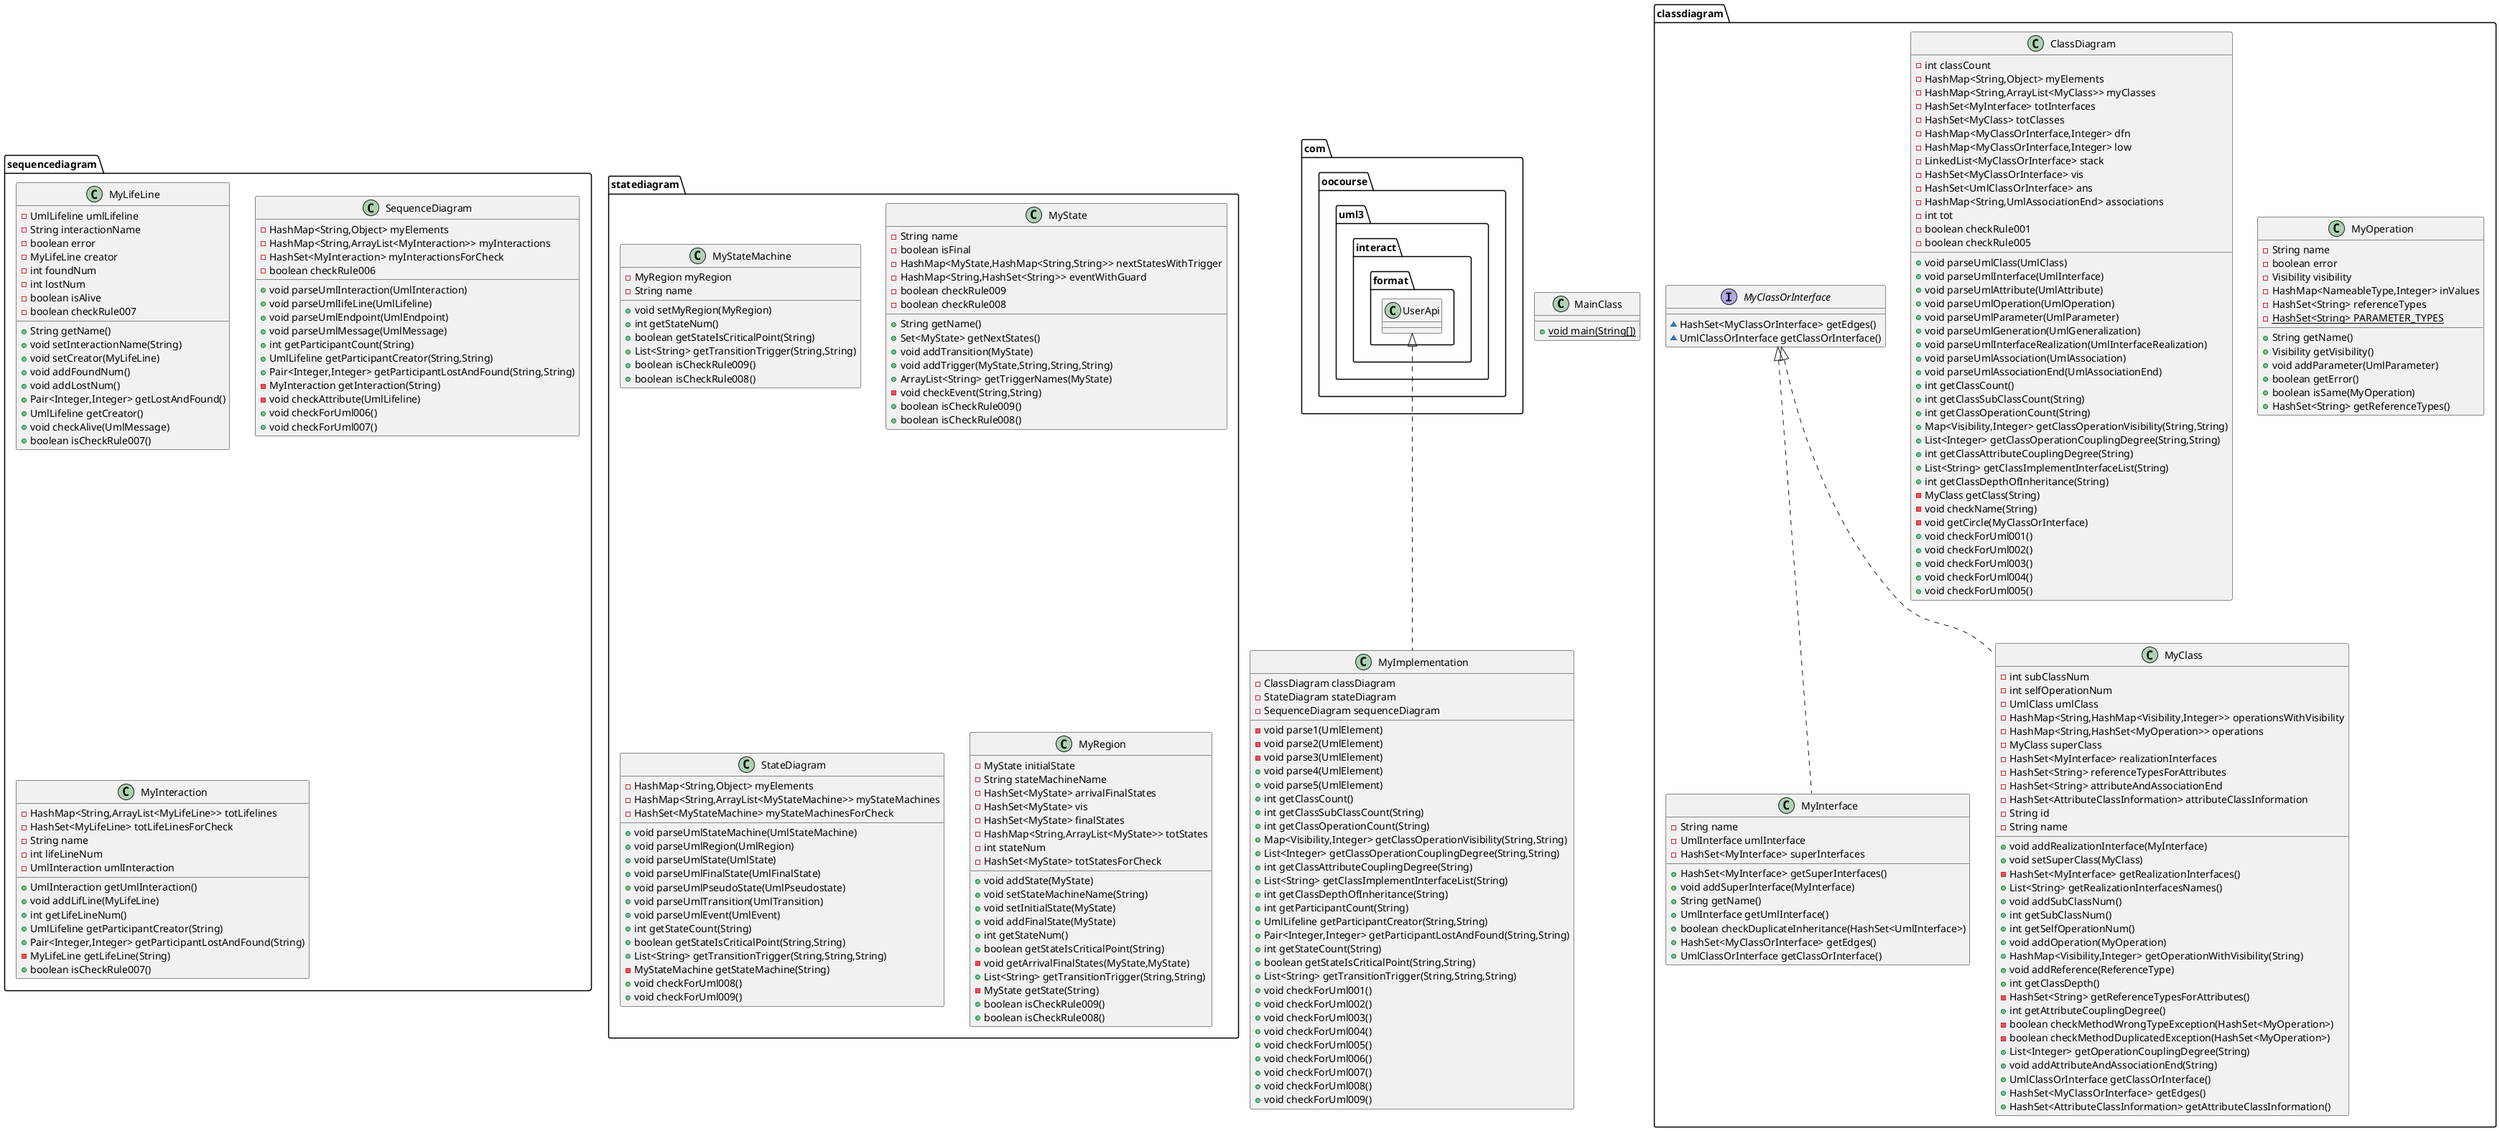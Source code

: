 @startuml
class sequencediagram.MyLifeLine {
- UmlLifeline umlLifeline
- String interactionName
- boolean error
- MyLifeLine creator
- int foundNum
- int lostNum
- boolean isAlive
- boolean checkRule007
+ String getName()
+ void setInteractionName(String)
+ void setCreator(MyLifeLine)
+ void addFoundNum()
+ void addLostNum()
+ Pair<Integer,Integer> getLostAndFound()
+ UmlLifeline getCreator()
+ void checkAlive(UmlMessage)
+ boolean isCheckRule007()
}
class classdiagram.MyInterface {
- String name
- UmlInterface umlInterface
- HashSet<MyInterface> superInterfaces
+ HashSet<MyInterface> getSuperInterfaces()
+ void addSuperInterface(MyInterface)
+ String getName()
+ UmlInterface getUmlInterface()
+ boolean checkDuplicateInheritance(HashSet<UmlInterface>)
+ HashSet<MyClassOrInterface> getEdges()
+ UmlClassOrInterface getClassOrInterface()
}
class MyImplementation {
- ClassDiagram classDiagram
- StateDiagram stateDiagram
- SequenceDiagram sequenceDiagram
- void parse1(UmlElement)
- void parse2(UmlElement)
- void parse3(UmlElement)
+ void parse4(UmlElement)
+ void parse5(UmlElement)
+ int getClassCount()
+ int getClassSubClassCount(String)
+ int getClassOperationCount(String)
+ Map<Visibility,Integer> getClassOperationVisibility(String,String)
+ List<Integer> getClassOperationCouplingDegree(String,String)
+ int getClassAttributeCouplingDegree(String)
+ List<String> getClassImplementInterfaceList(String)
+ int getClassDepthOfInheritance(String)
+ int getParticipantCount(String)
+ UmlLifeline getParticipantCreator(String,String)
+ Pair<Integer,Integer> getParticipantLostAndFound(String,String)
+ int getStateCount(String)
+ boolean getStateIsCriticalPoint(String,String)
+ List<String> getTransitionTrigger(String,String,String)
+ void checkForUml001()
+ void checkForUml002()
+ void checkForUml003()
+ void checkForUml004()
+ void checkForUml005()
+ void checkForUml006()
+ void checkForUml007()
+ void checkForUml008()
+ void checkForUml009()
}
class classdiagram.MyOperation {
- String name
- boolean error
- Visibility visibility
- HashMap<NameableType,Integer> inValues
- HashSet<String> referenceTypes
- {static} HashSet<String> PARAMETER_TYPES
+ String getName()
+ Visibility getVisibility()
+ void addParameter(UmlParameter)
+ boolean getError()
+ boolean isSame(MyOperation)
+ HashSet<String> getReferenceTypes()
}
class statediagram.MyStateMachine {
- MyRegion myRegion
- String name
+ void setMyRegion(MyRegion)
+ int getStateNum()
+ boolean getStateIsCriticalPoint(String)
+ List<String> getTransitionTrigger(String,String)
+ boolean isCheckRule009()
+ boolean isCheckRule008()
}
class sequencediagram.SequenceDiagram {
- HashMap<String,Object> myElements
- HashMap<String,ArrayList<MyInteraction>> myInteractions
- HashSet<MyInteraction> myInteractionsForCheck
- boolean checkRule006
+ void parseUmlInteraction(UmlInteraction)
+ void parseUmlIifeLine(UmlLifeline)
+ void parseUmlEndpoint(UmlEndpoint)
+ void parseUmlMessage(UmlMessage)
+ int getParticipantCount(String)
+ UmlLifeline getParticipantCreator(String,String)
+ Pair<Integer,Integer> getParticipantLostAndFound(String,String)
- MyInteraction getInteraction(String)
- void checkAttribute(UmlLifeline)
+ void checkForUml006()
+ void checkForUml007()
}
class statediagram.MyState {
- String name
- boolean isFinal
- HashMap<MyState,HashMap<String,String>> nextStatesWithTrigger
- HashMap<String,HashSet<String>> eventWithGuard
- boolean checkRule009
- boolean checkRule008
+ String getName()
+ Set<MyState> getNextStates()
+ void addTransition(MyState)
+ void addTrigger(MyState,String,String,String)
+ ArrayList<String> getTriggerNames(MyState)
- void checkEvent(String,String)
+ boolean isCheckRule009()
+ boolean isCheckRule008()
}
class classdiagram.ClassDiagram {
- int classCount
- HashMap<String,Object> myElements
- HashMap<String,ArrayList<MyClass>> myClasses
- HashSet<MyInterface> totInterfaces
- HashSet<MyClass> totClasses
- HashMap<MyClassOrInterface,Integer> dfn
- HashMap<MyClassOrInterface,Integer> low
- LinkedList<MyClassOrInterface> stack
- HashSet<MyClassOrInterface> vis
- HashSet<UmlClassOrInterface> ans
- HashMap<String,UmlAssociationEnd> associations
- int tot
- boolean checkRule001
- boolean checkRule005
+ void parseUmlClass(UmlClass)
+ void parseUmlInterface(UmlInterface)
+ void parseUmlAttribute(UmlAttribute)
+ void parseUmlOperation(UmlOperation)
+ void parseUmlParameter(UmlParameter)
+ void parseUmlGeneration(UmlGeneralization)
+ void parseUmlInterfaceRealization(UmlInterfaceRealization)
+ void parseUmlAssociation(UmlAssociation)
+ void parseUmlAssociationEnd(UmlAssociationEnd)
+ int getClassCount()
+ int getClassSubClassCount(String)
+ int getClassOperationCount(String)
+ Map<Visibility,Integer> getClassOperationVisibility(String,String)
+ List<Integer> getClassOperationCouplingDegree(String,String)
+ int getClassAttributeCouplingDegree(String)
+ List<String> getClassImplementInterfaceList(String)
+ int getClassDepthOfInheritance(String)
- MyClass getClass(String)
- void checkName(String)
- void getCircle(MyClassOrInterface)
+ void checkForUml001()
+ void checkForUml002()
+ void checkForUml003()
+ void checkForUml004()
+ void checkForUml005()
}
interface classdiagram.MyClassOrInterface {
~ HashSet<MyClassOrInterface> getEdges()
~ UmlClassOrInterface getClassOrInterface()
}
class classdiagram.MyClass {
- int subClassNum
- int selfOperationNum
- UmlClass umlClass
- HashMap<String,HashMap<Visibility,Integer>> operationsWithVisibility
- HashMap<String,HashSet<MyOperation>> operations
- MyClass superClass
- HashSet<MyInterface> realizationInterfaces
- HashSet<String> referenceTypesForAttributes
- HashSet<String> attributeAndAssociationEnd
- HashSet<AttributeClassInformation> attributeClassInformation
- String id
- String name
+ void addRealizationInterface(MyInterface)
+ void setSuperClass(MyClass)
- HashSet<MyInterface> getRealizationInterfaces()
+ List<String> getRealizationInterfacesNames()
+ void addSubClassNum()
+ int getSubClassNum()
+ int getSelfOperationNum()
+ void addOperation(MyOperation)
+ HashMap<Visibility,Integer> getOperationWithVisibility(String)
+ void addReference(ReferenceType)
+ int getClassDepth()
- HashSet<String> getReferenceTypesForAttributes()
+ int getAttributeCouplingDegree()
- boolean checkMethodWrongTypeException(HashSet<MyOperation>)
- boolean checkMethodDuplicatedException(HashSet<MyOperation>)
+ List<Integer> getOperationCouplingDegree(String)
+ void addAttributeAndAssociationEnd(String)
+ UmlClassOrInterface getClassOrInterface()
+ HashSet<MyClassOrInterface> getEdges()
+ HashSet<AttributeClassInformation> getAttributeClassInformation()
}
class statediagram.StateDiagram {
- HashMap<String,Object> myElements
- HashMap<String,ArrayList<MyStateMachine>> myStateMachines
- HashSet<MyStateMachine> myStateMachinesForCheck
+ void parseUmlStateMachine(UmlStateMachine)
+ void parseUmlRegion(UmlRegion)
+ void parseUmlState(UmlState)
+ void parseUmlFinalState(UmlFinalState)
+ void parseUmlPseudoState(UmlPseudostate)
+ void parseUmlTransition(UmlTransition)
+ void parseUmlEvent(UmlEvent)
+ int getStateCount(String)
+ boolean getStateIsCriticalPoint(String,String)
+ List<String> getTransitionTrigger(String,String,String)
- MyStateMachine getStateMachine(String)
+ void checkForUml008()
+ void checkForUml009()
}
class MainClass {
+ {static} void main(String[])
}
class statediagram.MyRegion {
- MyState initialState
- String stateMachineName
- HashSet<MyState> arrivalFinalStates
- HashSet<MyState> vis
- HashSet<MyState> finalStates
- HashMap<String,ArrayList<MyState>> totStates
- int stateNum
- HashSet<MyState> totStatesForCheck
+ void addState(MyState)
+ void setStateMachineName(String)
+ void setInitialState(MyState)
+ void addFinalState(MyState)
+ int getStateNum()
+ boolean getStateIsCriticalPoint(String)
- void getArrivalFinalStates(MyState,MyState)
+ List<String> getTransitionTrigger(String,String)
- MyState getState(String)
+ boolean isCheckRule009()
+ boolean isCheckRule008()
}
class sequencediagram.MyInteraction {
- HashMap<String,ArrayList<MyLifeLine>> totLifelines
- HashSet<MyLifeLine> totLifeLinesForCheck
- String name
- int lifeLineNum
- UmlInteraction umlInteraction
+ UmlInteraction getUmlInteraction()
+ void addLifLine(MyLifeLine)
+ int getLifeLineNum()
+ UmlLifeline getParticipantCreator(String)
+ Pair<Integer,Integer> getParticipantLostAndFound(String)
- MyLifeLine getLifeLine(String)
+ boolean isCheckRule007()
}


classdiagram.MyClassOrInterface <|.. classdiagram.MyInterface
com.oocourse.uml3.interact.format.UserApi <|.. MyImplementation
classdiagram.MyClassOrInterface <|.. classdiagram.MyClass
@enduml